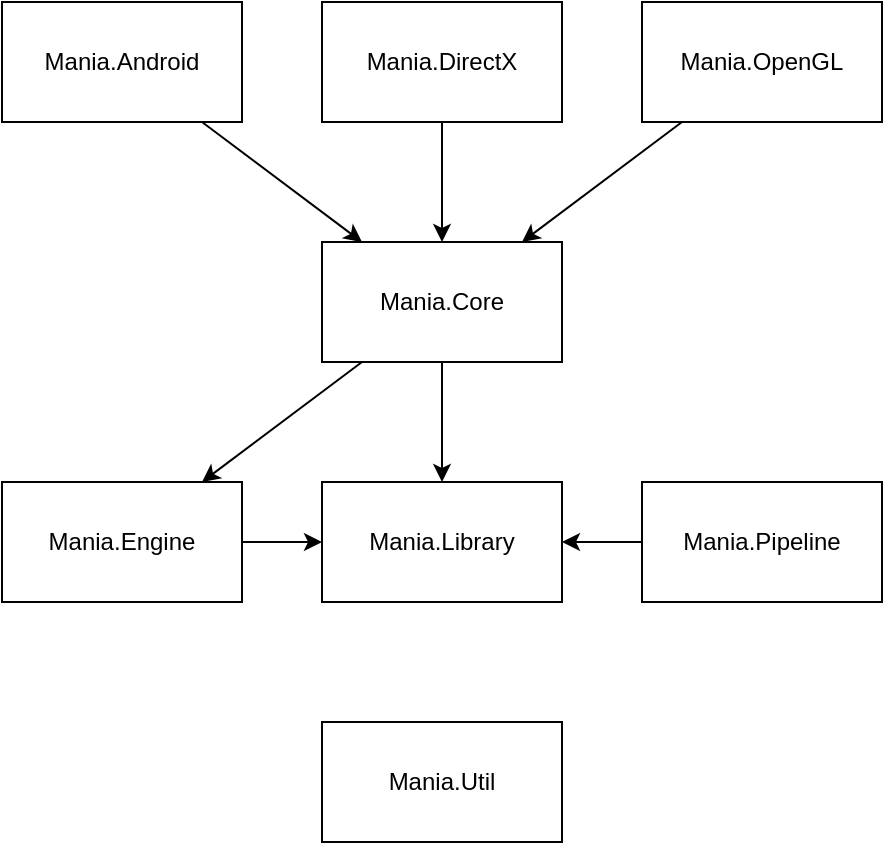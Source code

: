 <mxfile>
    <diagram id="0xwn08lO7rPK7zNTMxyE" name="Page-1">
        <mxGraphModel dx="1599" dy="817" grid="1" gridSize="10" guides="1" tooltips="1" connect="1" arrows="1" fold="1" page="1" pageScale="1" pageWidth="850" pageHeight="1100" math="0" shadow="0">
            <root>
                <mxCell id="0"/>
                <mxCell id="1" parent="0"/>
                <mxCell id="15" style="edgeStyle=none;html=1;" edge="1" parent="1" source="2" target="3">
                    <mxGeometry relative="1" as="geometry"/>
                </mxCell>
                <mxCell id="2" value="Mania.Android" style="whiteSpace=wrap;html=1;" vertex="1" parent="1">
                    <mxGeometry x="80" y="170" width="120" height="60" as="geometry"/>
                </mxCell>
                <mxCell id="18" style="edgeStyle=none;html=1;" edge="1" parent="1" source="3" target="11">
                    <mxGeometry relative="1" as="geometry"/>
                </mxCell>
                <mxCell id="20" style="edgeStyle=none;html=1;" edge="1" parent="1" source="3" target="13">
                    <mxGeometry relative="1" as="geometry"/>
                </mxCell>
                <mxCell id="3" value="Mania.Core" style="whiteSpace=wrap;html=1;" vertex="1" parent="1">
                    <mxGeometry x="240" y="290" width="120" height="60" as="geometry"/>
                </mxCell>
                <mxCell id="16" style="edgeStyle=none;html=1;" edge="1" parent="1" source="4" target="3">
                    <mxGeometry relative="1" as="geometry"/>
                </mxCell>
                <mxCell id="4" value="Mania.DirectX" style="whiteSpace=wrap;html=1;" vertex="1" parent="1">
                    <mxGeometry x="240" y="170" width="120" height="60" as="geometry"/>
                </mxCell>
                <mxCell id="17" style="edgeStyle=none;html=1;" edge="1" parent="1" source="5" target="3">
                    <mxGeometry relative="1" as="geometry"/>
                </mxCell>
                <mxCell id="5" value="Mania.OpenGL" style="whiteSpace=wrap;html=1;" vertex="1" parent="1">
                    <mxGeometry x="400" y="170" width="120" height="60" as="geometry"/>
                </mxCell>
                <mxCell id="21" style="edgeStyle=none;html=1;" edge="1" parent="1" source="11" target="13">
                    <mxGeometry relative="1" as="geometry"/>
                </mxCell>
                <mxCell id="11" value="Mania.Engine" style="whiteSpace=wrap;html=1;" vertex="1" parent="1">
                    <mxGeometry x="80" y="410" width="120" height="60" as="geometry"/>
                </mxCell>
                <mxCell id="12" value="Mania.Util" style="whiteSpace=wrap;html=1;" vertex="1" parent="1">
                    <mxGeometry x="240" y="530" width="120" height="60" as="geometry"/>
                </mxCell>
                <mxCell id="13" value="Mania.Library" style="whiteSpace=wrap;html=1;" vertex="1" parent="1">
                    <mxGeometry x="240" y="410" width="120" height="60" as="geometry"/>
                </mxCell>
                <mxCell id="22" style="edgeStyle=none;html=1;" edge="1" parent="1" source="14" target="13">
                    <mxGeometry relative="1" as="geometry"/>
                </mxCell>
                <mxCell id="14" value="Mania.Pipeline" style="whiteSpace=wrap;html=1;" vertex="1" parent="1">
                    <mxGeometry x="400" y="410" width="120" height="60" as="geometry"/>
                </mxCell>
            </root>
        </mxGraphModel>
    </diagram>
</mxfile>